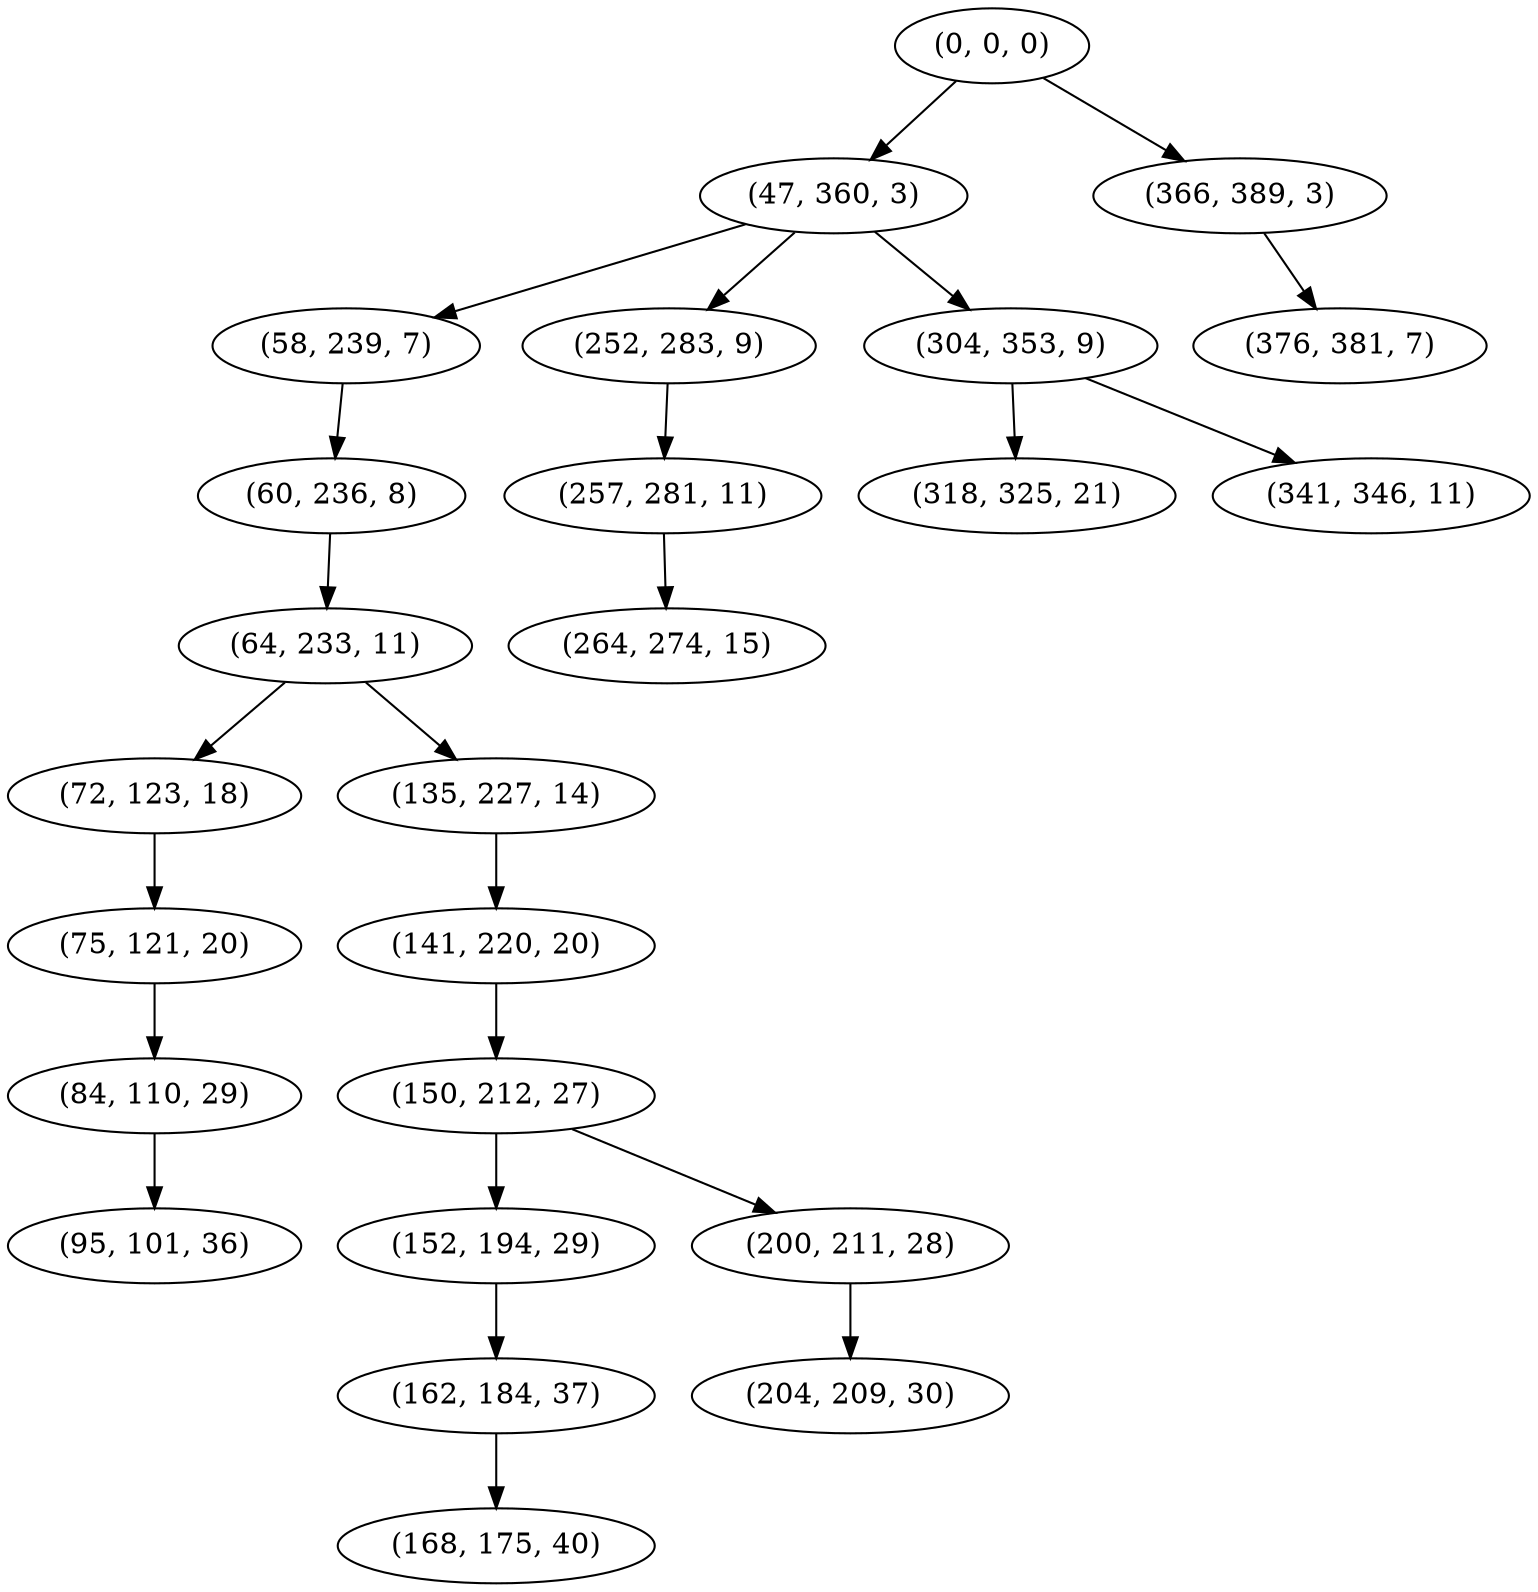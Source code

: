 digraph tree {
    "(0, 0, 0)";
    "(47, 360, 3)";
    "(58, 239, 7)";
    "(60, 236, 8)";
    "(64, 233, 11)";
    "(72, 123, 18)";
    "(75, 121, 20)";
    "(84, 110, 29)";
    "(95, 101, 36)";
    "(135, 227, 14)";
    "(141, 220, 20)";
    "(150, 212, 27)";
    "(152, 194, 29)";
    "(162, 184, 37)";
    "(168, 175, 40)";
    "(200, 211, 28)";
    "(204, 209, 30)";
    "(252, 283, 9)";
    "(257, 281, 11)";
    "(264, 274, 15)";
    "(304, 353, 9)";
    "(318, 325, 21)";
    "(341, 346, 11)";
    "(366, 389, 3)";
    "(376, 381, 7)";
    "(0, 0, 0)" -> "(47, 360, 3)";
    "(0, 0, 0)" -> "(366, 389, 3)";
    "(47, 360, 3)" -> "(58, 239, 7)";
    "(47, 360, 3)" -> "(252, 283, 9)";
    "(47, 360, 3)" -> "(304, 353, 9)";
    "(58, 239, 7)" -> "(60, 236, 8)";
    "(60, 236, 8)" -> "(64, 233, 11)";
    "(64, 233, 11)" -> "(72, 123, 18)";
    "(64, 233, 11)" -> "(135, 227, 14)";
    "(72, 123, 18)" -> "(75, 121, 20)";
    "(75, 121, 20)" -> "(84, 110, 29)";
    "(84, 110, 29)" -> "(95, 101, 36)";
    "(135, 227, 14)" -> "(141, 220, 20)";
    "(141, 220, 20)" -> "(150, 212, 27)";
    "(150, 212, 27)" -> "(152, 194, 29)";
    "(150, 212, 27)" -> "(200, 211, 28)";
    "(152, 194, 29)" -> "(162, 184, 37)";
    "(162, 184, 37)" -> "(168, 175, 40)";
    "(200, 211, 28)" -> "(204, 209, 30)";
    "(252, 283, 9)" -> "(257, 281, 11)";
    "(257, 281, 11)" -> "(264, 274, 15)";
    "(304, 353, 9)" -> "(318, 325, 21)";
    "(304, 353, 9)" -> "(341, 346, 11)";
    "(366, 389, 3)" -> "(376, 381, 7)";
}
